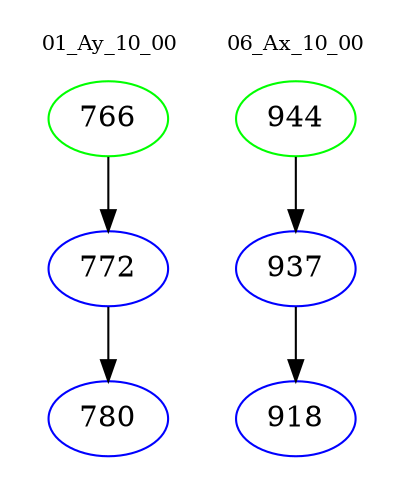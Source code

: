 digraph{
subgraph cluster_0 {
color = white
label = "01_Ay_10_00";
fontsize=10;
T0_766 [label="766", color="green"]
T0_766 -> T0_772 [color="black"]
T0_772 [label="772", color="blue"]
T0_772 -> T0_780 [color="black"]
T0_780 [label="780", color="blue"]
}
subgraph cluster_1 {
color = white
label = "06_Ax_10_00";
fontsize=10;
T1_944 [label="944", color="green"]
T1_944 -> T1_937 [color="black"]
T1_937 [label="937", color="blue"]
T1_937 -> T1_918 [color="black"]
T1_918 [label="918", color="blue"]
}
}
